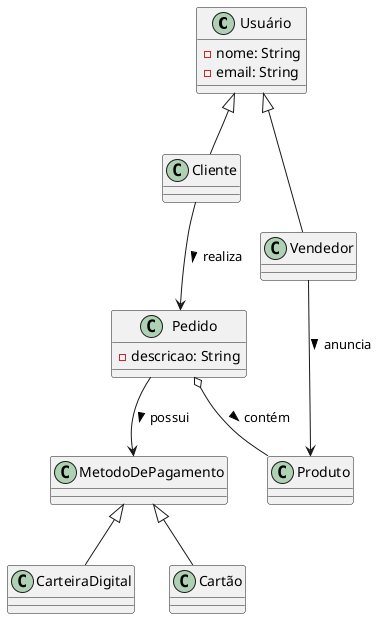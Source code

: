 @startuml ChainBuy

' Classes base
class Usuário {
    -nome: String
    -email: String
}

class Produto {
    
}

class Cliente {

}

class Vendedor {
    
}

class Pedido {
    -descricao: String

}

class MetodoDePagamento{

}

class CarteiraDigital

class Cartão
' Herança
MetodoDePagamento <|-- Cartão
MetodoDePagamento <|-- CarteiraDigital
Usuário <|-- Cliente
Usuário <|-- Vendedor

' Associação
Vendedor --> Produto : anuncia >
Cliente --> Pedido : realiza >
Pedido --> MetodoDePagamento : possui >

' Agregação
Pedido o-- Produto : contém >

' Composição
'*--

@enduml

